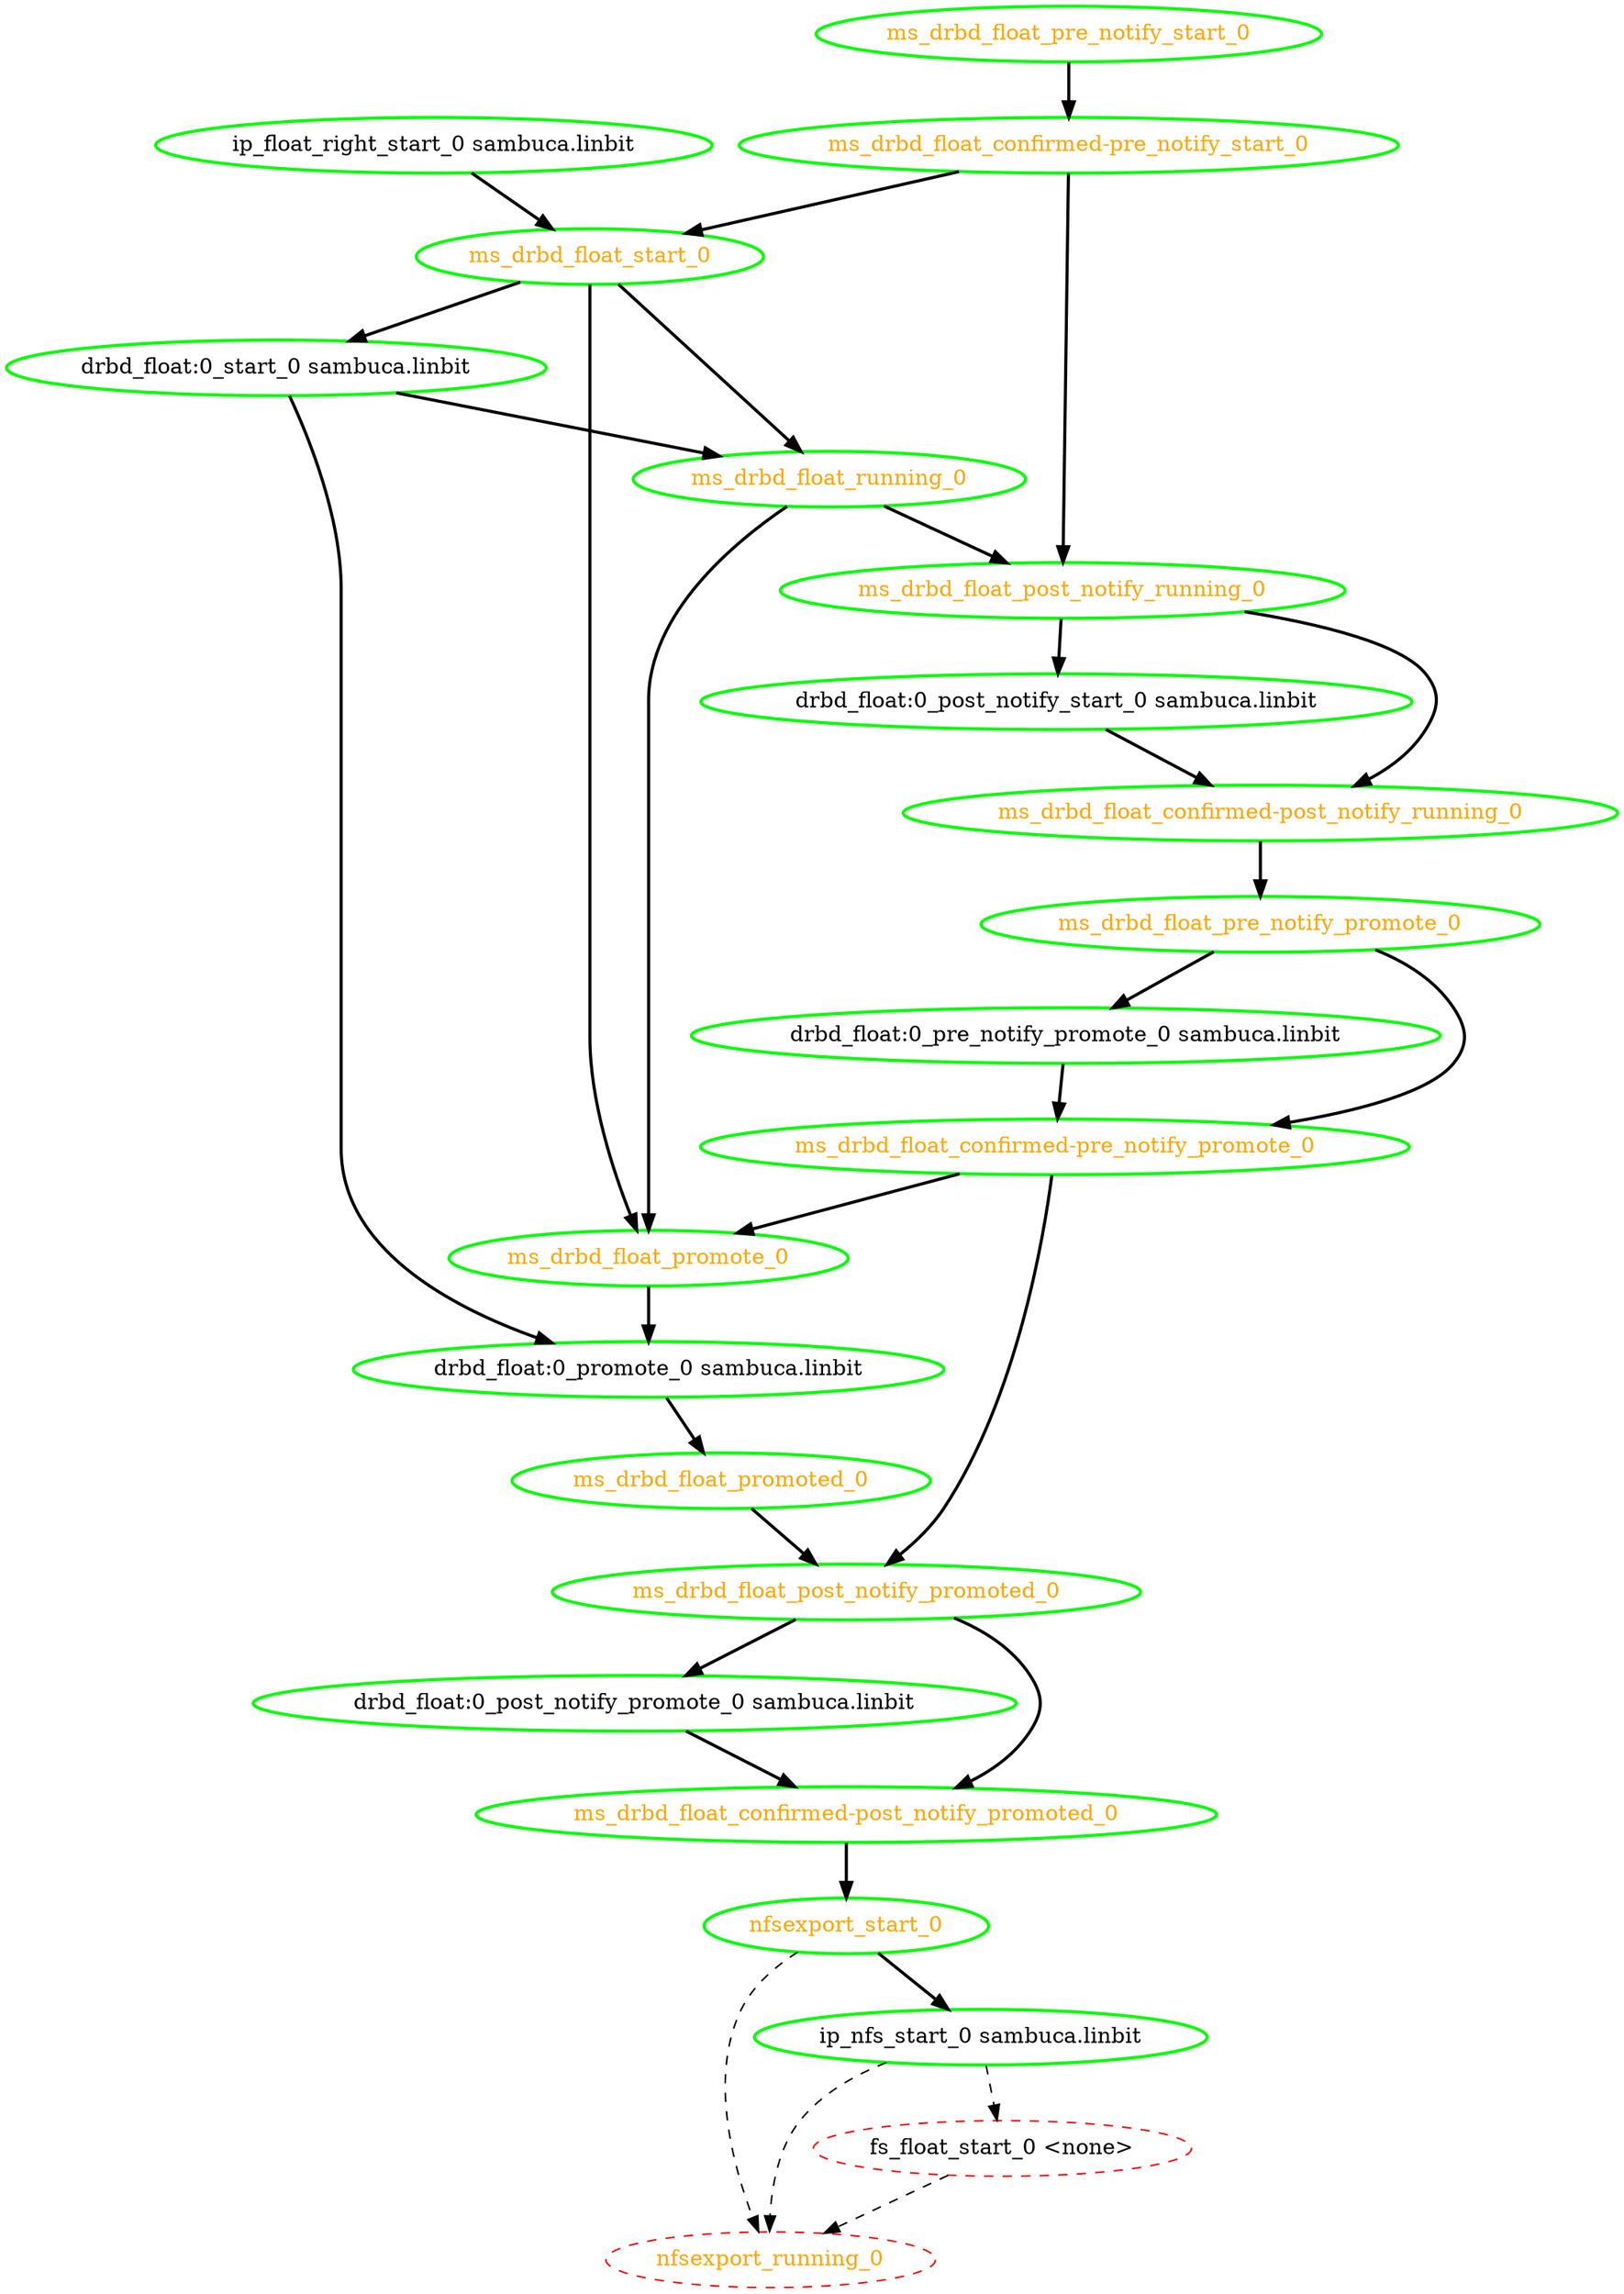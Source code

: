 digraph "g" {
"drbd_float:0_post_notify_promote_0 sambuca.linbit" -> "ms_drbd_float_confirmed-post_notify_promoted_0" [ style = bold]
"drbd_float:0_post_notify_promote_0 sambuca.linbit" [ style=bold color="green" fontcolor="black"  ]
"drbd_float:0_post_notify_start_0 sambuca.linbit" -> "ms_drbd_float_confirmed-post_notify_running_0" [ style = bold]
"drbd_float:0_post_notify_start_0 sambuca.linbit" [ style=bold color="green" fontcolor="black"  ]
"drbd_float:0_pre_notify_promote_0 sambuca.linbit" -> "ms_drbd_float_confirmed-pre_notify_promote_0" [ style = bold]
"drbd_float:0_pre_notify_promote_0 sambuca.linbit" [ style=bold color="green" fontcolor="black"  ]
"drbd_float:0_promote_0 sambuca.linbit" -> "ms_drbd_float_promoted_0" [ style = bold]
"drbd_float:0_promote_0 sambuca.linbit" [ style=bold color="green" fontcolor="black"  ]
"drbd_float:0_start_0 sambuca.linbit" -> "drbd_float:0_promote_0 sambuca.linbit" [ style = bold]
"drbd_float:0_start_0 sambuca.linbit" -> "ms_drbd_float_running_0" [ style = bold]
"drbd_float:0_start_0 sambuca.linbit" [ style=bold color="green" fontcolor="black"  ]
"fs_float_start_0 <none>" -> "nfsexport_running_0" [ style = dashed]
"fs_float_start_0 <none>" [ style=dashed color="red" fontcolor="black"  ]
"ip_float_right_start_0 sambuca.linbit" -> "ms_drbd_float_start_0" [ style = bold]
"ip_float_right_start_0 sambuca.linbit" [ style=bold color="green" fontcolor="black"  ]
"ip_nfs_start_0 sambuca.linbit" -> "fs_float_start_0 <none>" [ style = dashed]
"ip_nfs_start_0 sambuca.linbit" -> "nfsexport_running_0" [ style = dashed]
"ip_nfs_start_0 sambuca.linbit" [ style=bold color="green" fontcolor="black"  ]
"ms_drbd_float_confirmed-post_notify_promoted_0" -> "nfsexport_start_0" [ style = bold]
"ms_drbd_float_confirmed-post_notify_promoted_0" [ style=bold color="green" fontcolor="orange"  ]
"ms_drbd_float_confirmed-post_notify_running_0" -> "ms_drbd_float_pre_notify_promote_0" [ style = bold]
"ms_drbd_float_confirmed-post_notify_running_0" [ style=bold color="green" fontcolor="orange"  ]
"ms_drbd_float_confirmed-pre_notify_promote_0" -> "ms_drbd_float_post_notify_promoted_0" [ style = bold]
"ms_drbd_float_confirmed-pre_notify_promote_0" -> "ms_drbd_float_promote_0" [ style = bold]
"ms_drbd_float_confirmed-pre_notify_promote_0" [ style=bold color="green" fontcolor="orange"  ]
"ms_drbd_float_confirmed-pre_notify_start_0" -> "ms_drbd_float_post_notify_running_0" [ style = bold]
"ms_drbd_float_confirmed-pre_notify_start_0" -> "ms_drbd_float_start_0" [ style = bold]
"ms_drbd_float_confirmed-pre_notify_start_0" [ style=bold color="green" fontcolor="orange"  ]
"ms_drbd_float_post_notify_promoted_0" -> "drbd_float:0_post_notify_promote_0 sambuca.linbit" [ style = bold]
"ms_drbd_float_post_notify_promoted_0" -> "ms_drbd_float_confirmed-post_notify_promoted_0" [ style = bold]
"ms_drbd_float_post_notify_promoted_0" [ style=bold color="green" fontcolor="orange"  ]
"ms_drbd_float_post_notify_running_0" -> "drbd_float:0_post_notify_start_0 sambuca.linbit" [ style = bold]
"ms_drbd_float_post_notify_running_0" -> "ms_drbd_float_confirmed-post_notify_running_0" [ style = bold]
"ms_drbd_float_post_notify_running_0" [ style=bold color="green" fontcolor="orange"  ]
"ms_drbd_float_pre_notify_promote_0" -> "drbd_float:0_pre_notify_promote_0 sambuca.linbit" [ style = bold]
"ms_drbd_float_pre_notify_promote_0" -> "ms_drbd_float_confirmed-pre_notify_promote_0" [ style = bold]
"ms_drbd_float_pre_notify_promote_0" [ style=bold color="green" fontcolor="orange"  ]
"ms_drbd_float_pre_notify_start_0" -> "ms_drbd_float_confirmed-pre_notify_start_0" [ style = bold]
"ms_drbd_float_pre_notify_start_0" [ style=bold color="green" fontcolor="orange"  ]
"ms_drbd_float_promote_0" -> "drbd_float:0_promote_0 sambuca.linbit" [ style = bold]
"ms_drbd_float_promote_0" [ style=bold color="green" fontcolor="orange"  ]
"ms_drbd_float_promoted_0" -> "ms_drbd_float_post_notify_promoted_0" [ style = bold]
"ms_drbd_float_promoted_0" [ style=bold color="green" fontcolor="orange"  ]
"ms_drbd_float_running_0" -> "ms_drbd_float_post_notify_running_0" [ style = bold]
"ms_drbd_float_running_0" -> "ms_drbd_float_promote_0" [ style = bold]
"ms_drbd_float_running_0" [ style=bold color="green" fontcolor="orange"  ]
"ms_drbd_float_start_0" -> "drbd_float:0_start_0 sambuca.linbit" [ style = bold]
"ms_drbd_float_start_0" -> "ms_drbd_float_promote_0" [ style = bold]
"ms_drbd_float_start_0" -> "ms_drbd_float_running_0" [ style = bold]
"ms_drbd_float_start_0" [ style=bold color="green" fontcolor="orange"  ]
"nfsexport_running_0" [ style=dashed color="red" fontcolor="orange"  ]
"nfsexport_start_0" -> "ip_nfs_start_0 sambuca.linbit" [ style = bold]
"nfsexport_start_0" -> "nfsexport_running_0" [ style = dashed]
"nfsexport_start_0" [ style=bold color="green" fontcolor="orange"  ]
}
